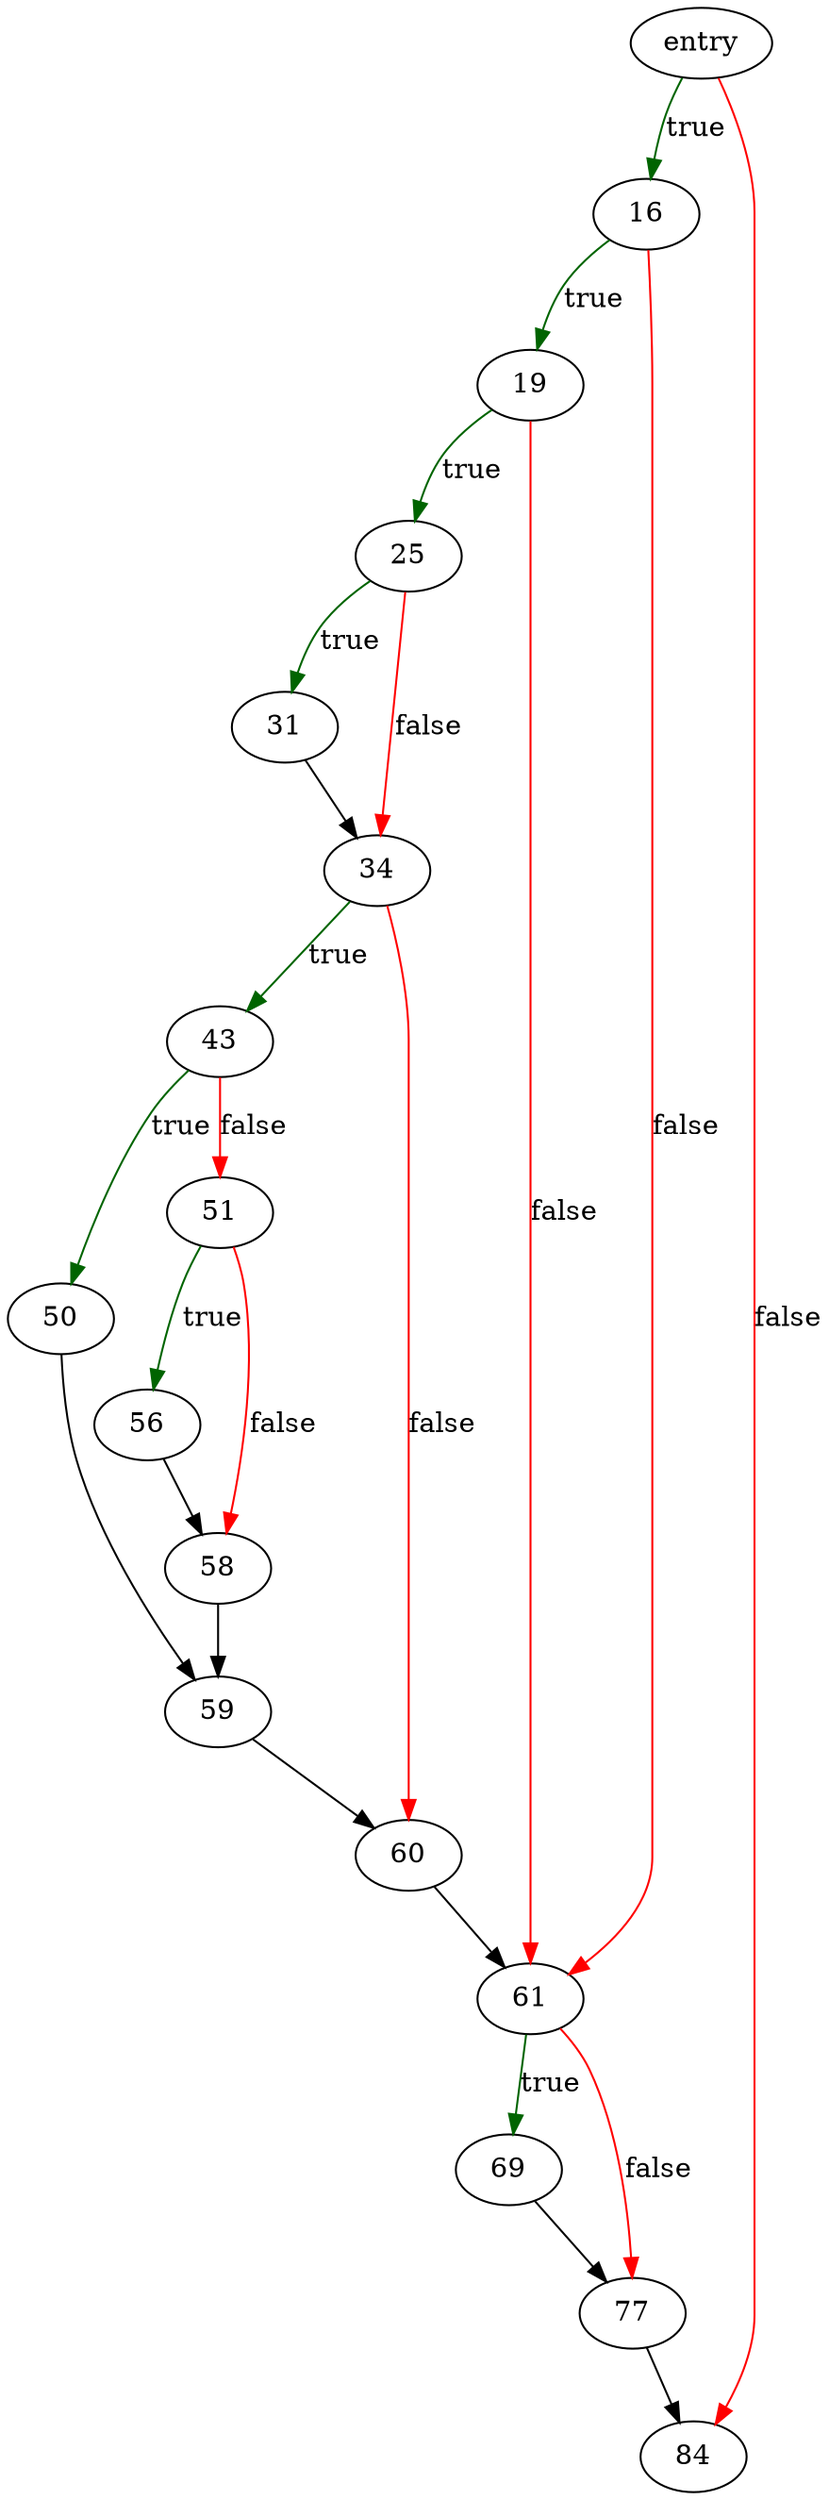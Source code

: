 digraph "sqlite3WalClose" {
	// Node definitions.
	5 [label=entry];
	16;
	19;
	25;
	31;
	34;
	43;
	50;
	51;
	56;
	58;
	59;
	60;
	61;
	69;
	77;
	84;

	// Edge definitions.
	5 -> 16 [
		color=darkgreen
		label=true
	];
	5 -> 84 [
		color=red
		label=false
	];
	16 -> 19 [
		color=darkgreen
		label=true
	];
	16 -> 61 [
		color=red
		label=false
	];
	19 -> 25 [
		color=darkgreen
		label=true
	];
	19 -> 61 [
		color=red
		label=false
	];
	25 -> 31 [
		color=darkgreen
		label=true
	];
	25 -> 34 [
		color=red
		label=false
	];
	31 -> 34;
	34 -> 43 [
		color=darkgreen
		label=true
	];
	34 -> 60 [
		color=red
		label=false
	];
	43 -> 50 [
		color=darkgreen
		label=true
	];
	43 -> 51 [
		color=red
		label=false
	];
	50 -> 59;
	51 -> 56 [
		color=darkgreen
		label=true
	];
	51 -> 58 [
		color=red
		label=false
	];
	56 -> 58;
	58 -> 59;
	59 -> 60;
	60 -> 61;
	61 -> 69 [
		color=darkgreen
		label=true
	];
	61 -> 77 [
		color=red
		label=false
	];
	69 -> 77;
	77 -> 84;
}